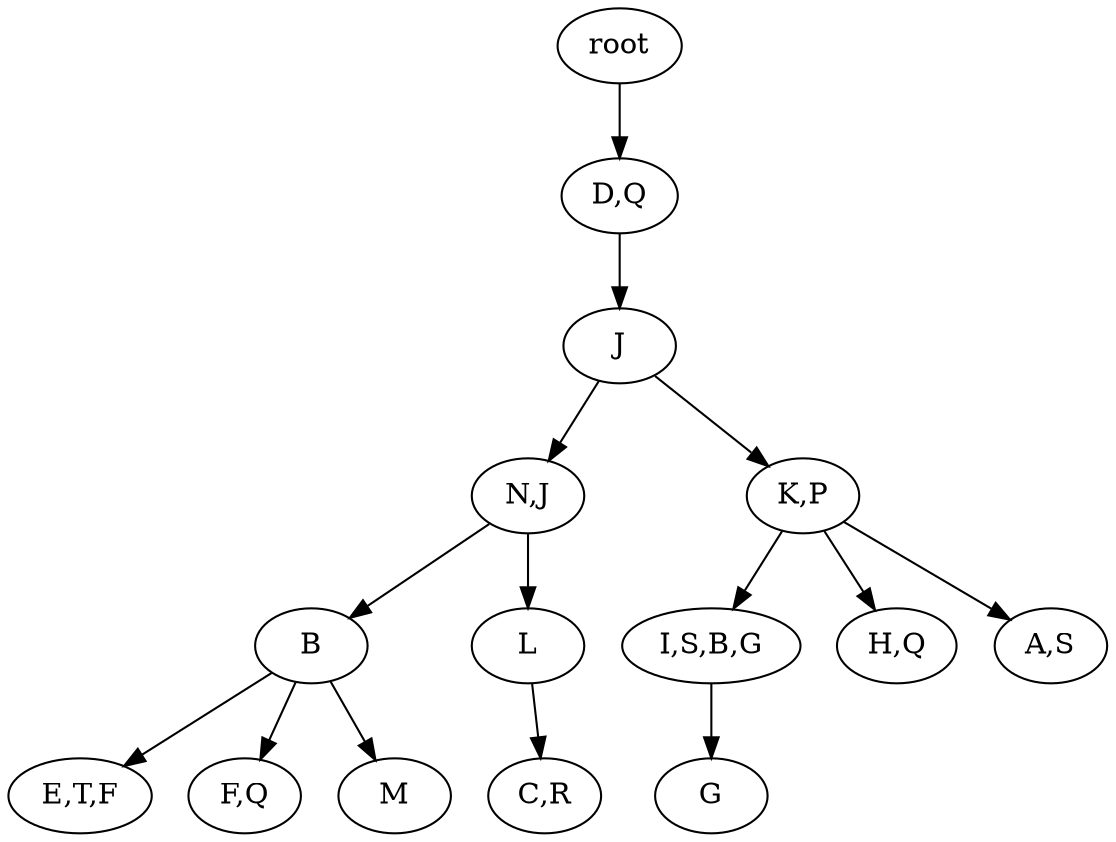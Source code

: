strict digraph G {
	graph [name=G];
	0	 [label=root];
	1	 [label="D,Q"];
	0 -> 1;
	2	 [label=J];
	1 -> 2;
	3	 [label="N,J"];
	2 -> 3;
	4	 [label="K,P"];
	2 -> 4;
	5	 [label=B];
	3 -> 5;
	6	 [label=L];
	3 -> 6;
	7	 [label="I,S,B,G"];
	4 -> 7;
	8	 [label="H,Q"];
	4 -> 8;
	9	 [label="A,S"];
	4 -> 9;
	10	 [label="E,T,F"];
	5 -> 10;
	11	 [label="F,Q"];
	5 -> 11;
	12	 [label=M];
	5 -> 12;
	13	 [label="C,R"];
	6 -> 13;
	14	 [label=G];
	7 -> 14;
}
